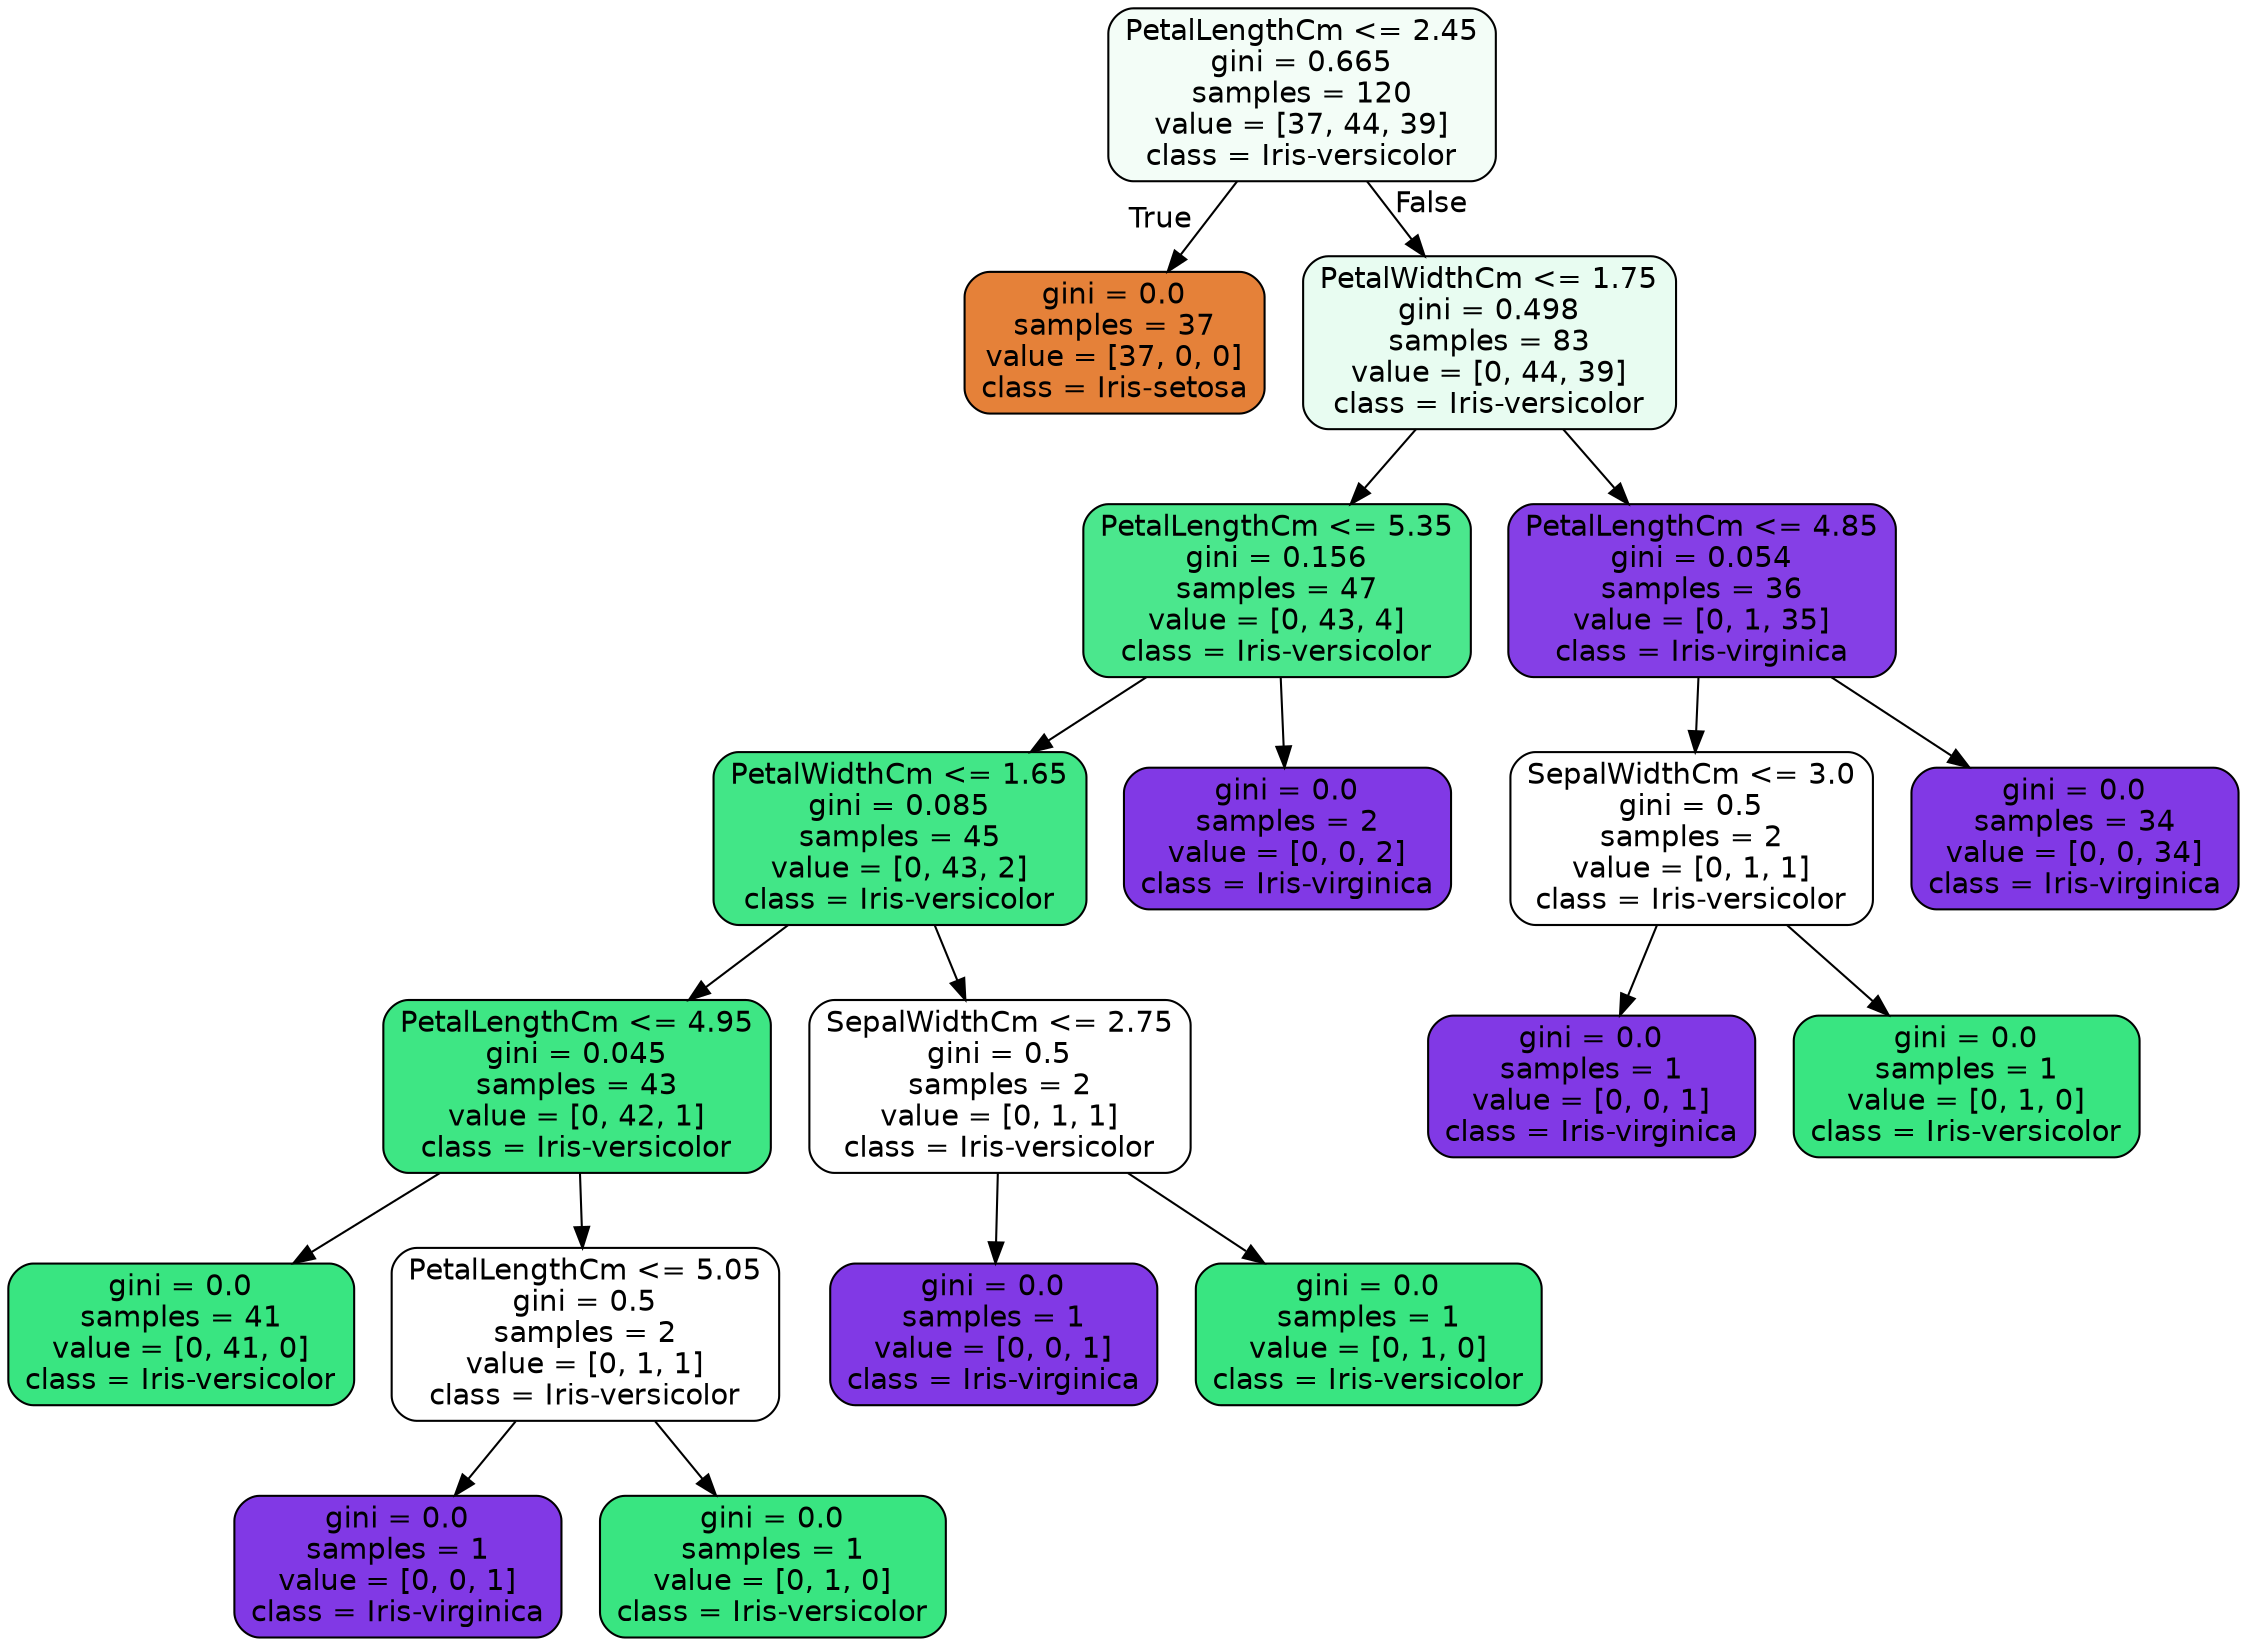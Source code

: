 digraph Tree {
node [shape=box, style="filled, rounded", color="black", fontname="helvetica"] ;
edge [fontname="helvetica"] ;
0 [label="PetalLengthCm <= 2.45\ngini = 0.665\nsamples = 120\nvalue = [37, 44, 39]\nclass = Iris-versicolor", fillcolor="#f3fdf7"] ;
1 [label="gini = 0.0\nsamples = 37\nvalue = [37, 0, 0]\nclass = Iris-setosa", fillcolor="#e58139"] ;
0 -> 1 [labeldistance=2.5, labelangle=45, headlabel="True"] ;
2 [label="PetalWidthCm <= 1.75\ngini = 0.498\nsamples = 83\nvalue = [0, 44, 39]\nclass = Iris-versicolor", fillcolor="#e8fcf1"] ;
0 -> 2 [labeldistance=2.5, labelangle=-45, headlabel="False"] ;
3 [label="PetalLengthCm <= 5.35\ngini = 0.156\nsamples = 47\nvalue = [0, 43, 4]\nclass = Iris-versicolor", fillcolor="#4be78d"] ;
2 -> 3 ;
4 [label="PetalWidthCm <= 1.65\ngini = 0.085\nsamples = 45\nvalue = [0, 43, 2]\nclass = Iris-versicolor", fillcolor="#42e687"] ;
3 -> 4 ;
5 [label="PetalLengthCm <= 4.95\ngini = 0.045\nsamples = 43\nvalue = [0, 42, 1]\nclass = Iris-versicolor", fillcolor="#3ee684"] ;
4 -> 5 ;
6 [label="gini = 0.0\nsamples = 41\nvalue = [0, 41, 0]\nclass = Iris-versicolor", fillcolor="#39e581"] ;
5 -> 6 ;
7 [label="PetalLengthCm <= 5.05\ngini = 0.5\nsamples = 2\nvalue = [0, 1, 1]\nclass = Iris-versicolor", fillcolor="#ffffff"] ;
5 -> 7 ;
8 [label="gini = 0.0\nsamples = 1\nvalue = [0, 0, 1]\nclass = Iris-virginica", fillcolor="#8139e5"] ;
7 -> 8 ;
9 [label="gini = 0.0\nsamples = 1\nvalue = [0, 1, 0]\nclass = Iris-versicolor", fillcolor="#39e581"] ;
7 -> 9 ;
10 [label="SepalWidthCm <= 2.75\ngini = 0.5\nsamples = 2\nvalue = [0, 1, 1]\nclass = Iris-versicolor", fillcolor="#ffffff"] ;
4 -> 10 ;
11 [label="gini = 0.0\nsamples = 1\nvalue = [0, 0, 1]\nclass = Iris-virginica", fillcolor="#8139e5"] ;
10 -> 11 ;
12 [label="gini = 0.0\nsamples = 1\nvalue = [0, 1, 0]\nclass = Iris-versicolor", fillcolor="#39e581"] ;
10 -> 12 ;
13 [label="gini = 0.0\nsamples = 2\nvalue = [0, 0, 2]\nclass = Iris-virginica", fillcolor="#8139e5"] ;
3 -> 13 ;
14 [label="PetalLengthCm <= 4.85\ngini = 0.054\nsamples = 36\nvalue = [0, 1, 35]\nclass = Iris-virginica", fillcolor="#853fe6"] ;
2 -> 14 ;
15 [label="SepalWidthCm <= 3.0\ngini = 0.5\nsamples = 2\nvalue = [0, 1, 1]\nclass = Iris-versicolor", fillcolor="#ffffff"] ;
14 -> 15 ;
16 [label="gini = 0.0\nsamples = 1\nvalue = [0, 0, 1]\nclass = Iris-virginica", fillcolor="#8139e5"] ;
15 -> 16 ;
17 [label="gini = 0.0\nsamples = 1\nvalue = [0, 1, 0]\nclass = Iris-versicolor", fillcolor="#39e581"] ;
15 -> 17 ;
18 [label="gini = 0.0\nsamples = 34\nvalue = [0, 0, 34]\nclass = Iris-virginica", fillcolor="#8139e5"] ;
14 -> 18 ;
}